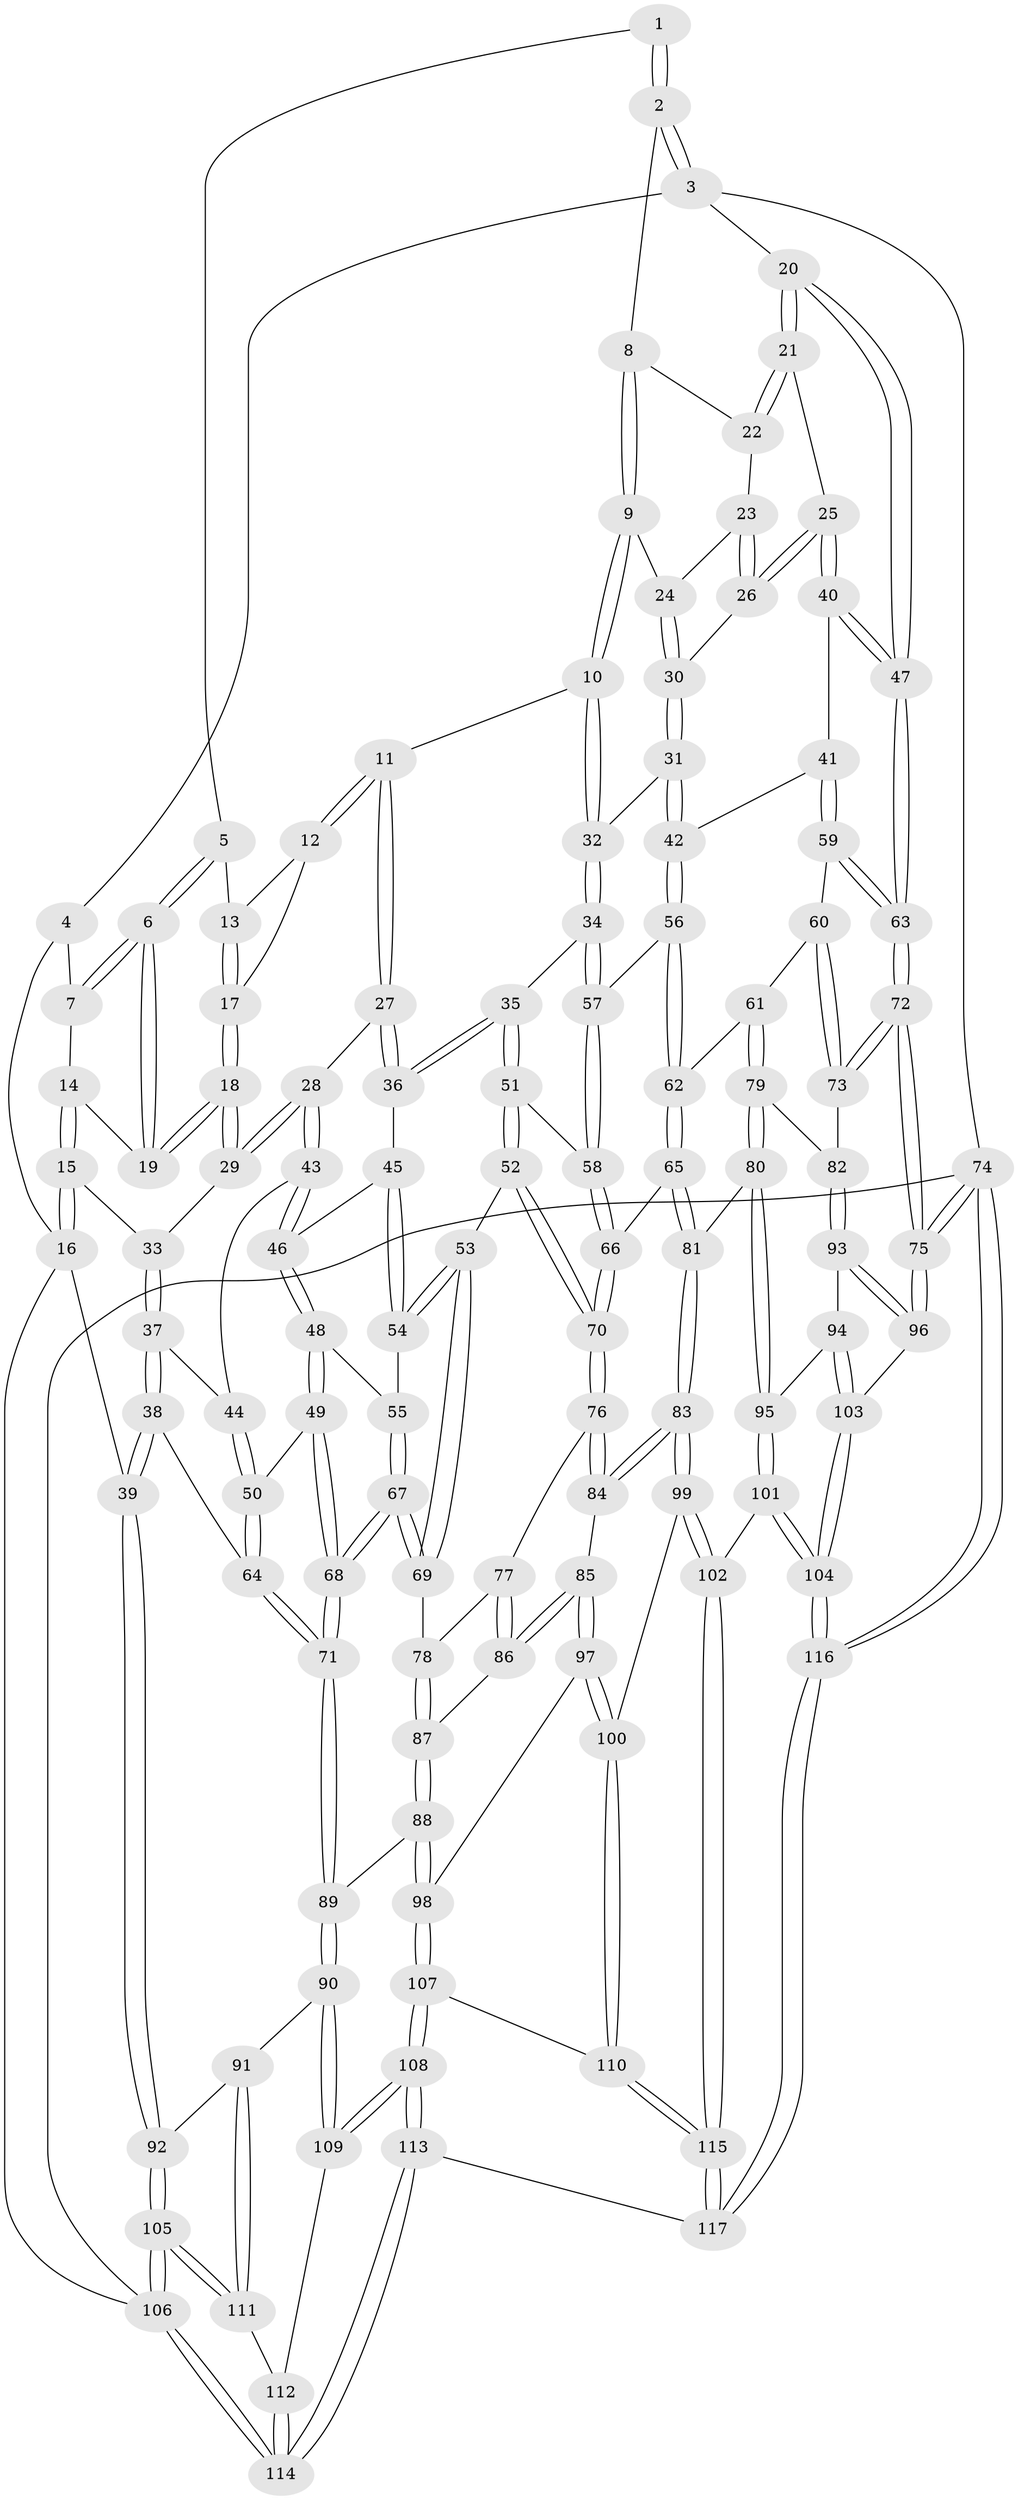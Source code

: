 // coarse degree distribution, {5: 0.06779661016949153, 3: 0.2033898305084746, 2: 0.01694915254237288, 4: 0.711864406779661}
// Generated by graph-tools (version 1.1) at 2025/38/03/04/25 23:38:30]
// undirected, 117 vertices, 289 edges
graph export_dot {
  node [color=gray90,style=filled];
  1 [pos="+0.4768426738716585+0"];
  2 [pos="+0.8355508266779056+0"];
  3 [pos="+1+0"];
  4 [pos="+0.1552983157587474+0"];
  5 [pos="+0.4614992915548806+0"];
  6 [pos="+0.28434300375134886+0.11534920088767706"];
  7 [pos="+0.17366012357903676+0"];
  8 [pos="+0.7995705677167968+0"];
  9 [pos="+0.6723492920231504+0.1168220580813116"];
  10 [pos="+0.5957853548752735+0.16580902575286113"];
  11 [pos="+0.5558855960328957+0.16146808727992018"];
  12 [pos="+0.5017610609177936+0.06971739501129004"];
  13 [pos="+0.4764714175957205+0.014618881350029544"];
  14 [pos="+0.07511278161667241+0.09810623771033024"];
  15 [pos="+0.029291364617053235+0.15475700997465971"];
  16 [pos="+0+0.18492672766015694"];
  17 [pos="+0.34892415158660134+0.13063858479685161"];
  18 [pos="+0.2983898187718766+0.16856378076466458"];
  19 [pos="+0.2860259352081139+0.1278536514953831"];
  20 [pos="+1+0"];
  21 [pos="+0.925914530300762+0.20601511593668698"];
  22 [pos="+0.8692914652845483+0.13739877998964414"];
  23 [pos="+0.8267558926654552+0.18336313541689878"];
  24 [pos="+0.7173443549325709+0.16676735109475035"];
  25 [pos="+0.905964784170826+0.2913846944672506"];
  26 [pos="+0.7922073636959452+0.2659218232086929"];
  27 [pos="+0.44466039469345875+0.22403614607387823"];
  28 [pos="+0.3161493675622985+0.2124166156153858"];
  29 [pos="+0.30054982059650814+0.19317248659976496"];
  30 [pos="+0.7870211953883212+0.2664802187575353"];
  31 [pos="+0.6937951882808652+0.3730314447083663"];
  32 [pos="+0.6526131092452857+0.3767060684697409"];
  33 [pos="+0.130000991350354+0.22490975794975393"];
  34 [pos="+0.634970380436786+0.39426107604162886"];
  35 [pos="+0.6259939727230437+0.4009930184099178"];
  36 [pos="+0.4982041116301262+0.3901700546825661"];
  37 [pos="+0.10204429246629111+0.4076180757719754"];
  38 [pos="+0.011324815211457099+0.4960004823454728"];
  39 [pos="+0+0.5431874892566325"];
  40 [pos="+0.9485377195980335+0.3746306393312407"];
  41 [pos="+0.9050381999290489+0.4192145101490077"];
  42 [pos="+0.7965809134187851+0.4280711365297229"];
  43 [pos="+0.2943298845026471+0.3551429389674088"];
  44 [pos="+0.2692539315175995+0.368255972403196"];
  45 [pos="+0.4834315250701276+0.4009823076073782"];
  46 [pos="+0.34908205546971366+0.40997285128030964"];
  47 [pos="+1+0.38917091509805835"];
  48 [pos="+0.3483738653390833+0.4570659840243176"];
  49 [pos="+0.2549818542671767+0.5369996915736475"];
  50 [pos="+0.239854585072227+0.5287237660372686"];
  51 [pos="+0.6225253484390757+0.4260639516653155"];
  52 [pos="+0.5815385483837414+0.5430925746992707"];
  53 [pos="+0.5060989785321601+0.5687759886216954"];
  54 [pos="+0.46495781635218697+0.5202416757387822"];
  55 [pos="+0.3848508068676006+0.5246942238380836"];
  56 [pos="+0.7767169443855482+0.5173106045976135"];
  57 [pos="+0.7269443442519614+0.5156530271788478"];
  58 [pos="+0.6958492083282807+0.5502719311684852"];
  59 [pos="+0.9078178202484113+0.5313490401206525"];
  60 [pos="+0.9067216301943398+0.5409984135076767"];
  61 [pos="+0.8209577600961161+0.5824568507311093"];
  62 [pos="+0.789303574876585+0.5612188296546927"];
  63 [pos="+1+0.48097229211654813"];
  64 [pos="+0.06009067474051503+0.5083410547917763"];
  65 [pos="+0.6974155821205704+0.5955093799875731"];
  66 [pos="+0.6945797369158613+0.5947560528647552"];
  67 [pos="+0.3330982103407209+0.6407600227914954"];
  68 [pos="+0.32149434485958506+0.6521263892168834"];
  69 [pos="+0.4964653396916952+0.5959225122573476"];
  70 [pos="+0.6417151636100403+0.6110845417522451"];
  71 [pos="+0.31091451364663075+0.6918999890725256"];
  72 [pos="+1+0.6301682815704182"];
  73 [pos="+0.9859192416408976+0.6382512245900719"];
  74 [pos="+1+1"];
  75 [pos="+1+1"];
  76 [pos="+0.639108826750415+0.620093891089141"];
  77 [pos="+0.570579284882202+0.6436079702954056"];
  78 [pos="+0.5071749334850202+0.6366601825558915"];
  79 [pos="+0.8180613204085343+0.6495483504615782"];
  80 [pos="+0.7981178021040022+0.6872822201559725"];
  81 [pos="+0.7690457788947849+0.6912704987836076"];
  82 [pos="+0.9729688630173668+0.6503360525197568"];
  83 [pos="+0.722010688005756+0.7266585764841605"];
  84 [pos="+0.6407092657576543+0.6853285779844378"];
  85 [pos="+0.6231154834080237+0.7006292737202251"];
  86 [pos="+0.5730300801529431+0.6824957473652657"];
  87 [pos="+0.5020935657859061+0.6903700741171237"];
  88 [pos="+0.48306092613537516+0.7361227907736168"];
  89 [pos="+0.3090860345378448+0.7108190370690645"];
  90 [pos="+0.2737420674545527+0.758842346877591"];
  91 [pos="+0.12024568321601063+0.7234127297050224"];
  92 [pos="+0+0.601666743586585"];
  93 [pos="+0.9275680523471012+0.730594537153579"];
  94 [pos="+0.8605452100307907+0.7439159995348832"];
  95 [pos="+0.8376155887466058+0.7321894726088652"];
  96 [pos="+1+0.8770950857259535"];
  97 [pos="+0.577631794285148+0.7902204481925991"];
  98 [pos="+0.5231019649490375+0.7911526134254001"];
  99 [pos="+0.7007030035762674+0.8612089105235824"];
  100 [pos="+0.6800055307890961+0.8567506719465744"];
  101 [pos="+0.7300795943648961+0.8733936887654982"];
  102 [pos="+0.702947449824003+0.8633153111104453"];
  103 [pos="+0.8617985280517659+0.8538336860338689"];
  104 [pos="+0.7719049529655849+0.9001829207431201"];
  105 [pos="+0+1"];
  106 [pos="+0+1"];
  107 [pos="+0.4775144067881693+0.881829277483445"];
  108 [pos="+0.38816345422551607+0.9141788958597753"];
  109 [pos="+0.2764099081781691+0.7831213409094822"];
  110 [pos="+0.5448755613336895+0.9404431438603177"];
  111 [pos="+0.09955214220600027+0.920295013282058"];
  112 [pos="+0.21187965218489196+0.8761734068963414"];
  113 [pos="+0.322582776289005+1"];
  114 [pos="+0.3079010184884363+1"];
  115 [pos="+0.5842195804236756+1"];
  116 [pos="+0.9209418641360491+1"];
  117 [pos="+0.5776846228827683+1"];
  1 -- 2;
  1 -- 2;
  1 -- 5;
  2 -- 3;
  2 -- 3;
  2 -- 8;
  3 -- 4;
  3 -- 20;
  3 -- 74;
  4 -- 7;
  4 -- 16;
  5 -- 6;
  5 -- 6;
  5 -- 13;
  6 -- 7;
  6 -- 7;
  6 -- 19;
  6 -- 19;
  7 -- 14;
  8 -- 9;
  8 -- 9;
  8 -- 22;
  9 -- 10;
  9 -- 10;
  9 -- 24;
  10 -- 11;
  10 -- 32;
  10 -- 32;
  11 -- 12;
  11 -- 12;
  11 -- 27;
  11 -- 27;
  12 -- 13;
  12 -- 17;
  13 -- 17;
  13 -- 17;
  14 -- 15;
  14 -- 15;
  14 -- 19;
  15 -- 16;
  15 -- 16;
  15 -- 33;
  16 -- 39;
  16 -- 106;
  17 -- 18;
  17 -- 18;
  18 -- 19;
  18 -- 19;
  18 -- 29;
  18 -- 29;
  20 -- 21;
  20 -- 21;
  20 -- 47;
  20 -- 47;
  21 -- 22;
  21 -- 22;
  21 -- 25;
  22 -- 23;
  23 -- 24;
  23 -- 26;
  23 -- 26;
  24 -- 30;
  24 -- 30;
  25 -- 26;
  25 -- 26;
  25 -- 40;
  25 -- 40;
  26 -- 30;
  27 -- 28;
  27 -- 36;
  27 -- 36;
  28 -- 29;
  28 -- 29;
  28 -- 43;
  28 -- 43;
  29 -- 33;
  30 -- 31;
  30 -- 31;
  31 -- 32;
  31 -- 42;
  31 -- 42;
  32 -- 34;
  32 -- 34;
  33 -- 37;
  33 -- 37;
  34 -- 35;
  34 -- 57;
  34 -- 57;
  35 -- 36;
  35 -- 36;
  35 -- 51;
  35 -- 51;
  36 -- 45;
  37 -- 38;
  37 -- 38;
  37 -- 44;
  38 -- 39;
  38 -- 39;
  38 -- 64;
  39 -- 92;
  39 -- 92;
  40 -- 41;
  40 -- 47;
  40 -- 47;
  41 -- 42;
  41 -- 59;
  41 -- 59;
  42 -- 56;
  42 -- 56;
  43 -- 44;
  43 -- 46;
  43 -- 46;
  44 -- 50;
  44 -- 50;
  45 -- 46;
  45 -- 54;
  45 -- 54;
  46 -- 48;
  46 -- 48;
  47 -- 63;
  47 -- 63;
  48 -- 49;
  48 -- 49;
  48 -- 55;
  49 -- 50;
  49 -- 68;
  49 -- 68;
  50 -- 64;
  50 -- 64;
  51 -- 52;
  51 -- 52;
  51 -- 58;
  52 -- 53;
  52 -- 70;
  52 -- 70;
  53 -- 54;
  53 -- 54;
  53 -- 69;
  53 -- 69;
  54 -- 55;
  55 -- 67;
  55 -- 67;
  56 -- 57;
  56 -- 62;
  56 -- 62;
  57 -- 58;
  57 -- 58;
  58 -- 66;
  58 -- 66;
  59 -- 60;
  59 -- 63;
  59 -- 63;
  60 -- 61;
  60 -- 73;
  60 -- 73;
  61 -- 62;
  61 -- 79;
  61 -- 79;
  62 -- 65;
  62 -- 65;
  63 -- 72;
  63 -- 72;
  64 -- 71;
  64 -- 71;
  65 -- 66;
  65 -- 81;
  65 -- 81;
  66 -- 70;
  66 -- 70;
  67 -- 68;
  67 -- 68;
  67 -- 69;
  67 -- 69;
  68 -- 71;
  68 -- 71;
  69 -- 78;
  70 -- 76;
  70 -- 76;
  71 -- 89;
  71 -- 89;
  72 -- 73;
  72 -- 73;
  72 -- 75;
  72 -- 75;
  73 -- 82;
  74 -- 75;
  74 -- 75;
  74 -- 116;
  74 -- 116;
  74 -- 106;
  75 -- 96;
  75 -- 96;
  76 -- 77;
  76 -- 84;
  76 -- 84;
  77 -- 78;
  77 -- 86;
  77 -- 86;
  78 -- 87;
  78 -- 87;
  79 -- 80;
  79 -- 80;
  79 -- 82;
  80 -- 81;
  80 -- 95;
  80 -- 95;
  81 -- 83;
  81 -- 83;
  82 -- 93;
  82 -- 93;
  83 -- 84;
  83 -- 84;
  83 -- 99;
  83 -- 99;
  84 -- 85;
  85 -- 86;
  85 -- 86;
  85 -- 97;
  85 -- 97;
  86 -- 87;
  87 -- 88;
  87 -- 88;
  88 -- 89;
  88 -- 98;
  88 -- 98;
  89 -- 90;
  89 -- 90;
  90 -- 91;
  90 -- 109;
  90 -- 109;
  91 -- 92;
  91 -- 111;
  91 -- 111;
  92 -- 105;
  92 -- 105;
  93 -- 94;
  93 -- 96;
  93 -- 96;
  94 -- 95;
  94 -- 103;
  94 -- 103;
  95 -- 101;
  95 -- 101;
  96 -- 103;
  97 -- 98;
  97 -- 100;
  97 -- 100;
  98 -- 107;
  98 -- 107;
  99 -- 100;
  99 -- 102;
  99 -- 102;
  100 -- 110;
  100 -- 110;
  101 -- 102;
  101 -- 104;
  101 -- 104;
  102 -- 115;
  102 -- 115;
  103 -- 104;
  103 -- 104;
  104 -- 116;
  104 -- 116;
  105 -- 106;
  105 -- 106;
  105 -- 111;
  105 -- 111;
  106 -- 114;
  106 -- 114;
  107 -- 108;
  107 -- 108;
  107 -- 110;
  108 -- 109;
  108 -- 109;
  108 -- 113;
  108 -- 113;
  109 -- 112;
  110 -- 115;
  110 -- 115;
  111 -- 112;
  112 -- 114;
  112 -- 114;
  113 -- 114;
  113 -- 114;
  113 -- 117;
  115 -- 117;
  115 -- 117;
  116 -- 117;
  116 -- 117;
}
